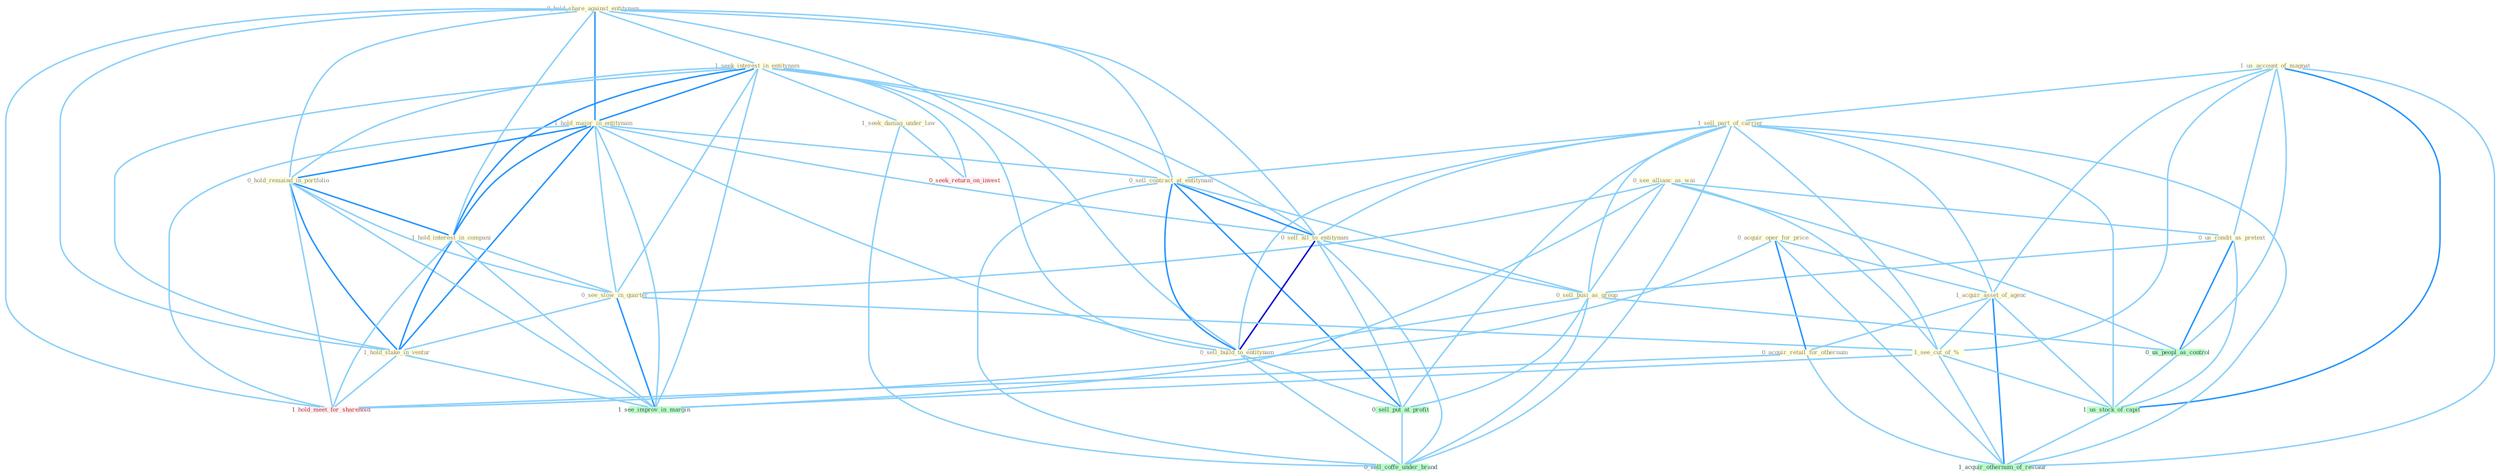 Graph G{ 
    node
    [shape=polygon,style=filled,width=.5,height=.06,color="#BDFCC9",fixedsize=true,fontsize=4,
    fontcolor="#2f4f4f"];
    {node
    [color="#ffffe0", fontcolor="#8b7d6b"] "0_see_allianc_as_wai " "0_hold_share_against_entitynam " "1_seek_interest_in_entitynam " "1_us_account_of_magnat " "1_hold_major_in_entitynam " "0_hold_remaind_in_portfolio " "1_sell_part_of_carrier " "0_us_condit_as_pretext " "0_sell_contract_at_entitynam " "0_sell_all_to_entitynam " "1_seek_damag_under_law " "1_hold_interest_in_compani " "0_see_slow_in_quarter " "0_acquir_oper_for_price " "1_hold_stake_in_ventur " "1_acquir_asset_of_agenc " "0_sell_busi_as_group " "0_sell_build_to_entitynam " "1_see_cut_of_% " "0_acquir_retail_for_othernum "}
{node [color="#fff0f5", fontcolor="#b22222"] "0_seek_return_on_invest " "1_hold_meet_for_sharehold "}
edge [color="#B0E2FF"];

	"0_see_allianc_as_wai " -- "0_us_condit_as_pretext " [w="1", color="#87cefa" ];
	"0_see_allianc_as_wai " -- "0_see_slow_in_quarter " [w="1", color="#87cefa" ];
	"0_see_allianc_as_wai " -- "0_sell_busi_as_group " [w="1", color="#87cefa" ];
	"0_see_allianc_as_wai " -- "1_see_cut_of_% " [w="1", color="#87cefa" ];
	"0_see_allianc_as_wai " -- "0_us_peopl_as_control " [w="1", color="#87cefa" ];
	"0_see_allianc_as_wai " -- "1_see_improv_in_margin " [w="1", color="#87cefa" ];
	"0_hold_share_against_entitynam " -- "1_seek_interest_in_entitynam " [w="1", color="#87cefa" ];
	"0_hold_share_against_entitynam " -- "1_hold_major_in_entitynam " [w="2", color="#1e90ff" , len=0.8];
	"0_hold_share_against_entitynam " -- "0_hold_remaind_in_portfolio " [w="1", color="#87cefa" ];
	"0_hold_share_against_entitynam " -- "0_sell_contract_at_entitynam " [w="1", color="#87cefa" ];
	"0_hold_share_against_entitynam " -- "0_sell_all_to_entitynam " [w="1", color="#87cefa" ];
	"0_hold_share_against_entitynam " -- "1_hold_interest_in_compani " [w="1", color="#87cefa" ];
	"0_hold_share_against_entitynam " -- "1_hold_stake_in_ventur " [w="1", color="#87cefa" ];
	"0_hold_share_against_entitynam " -- "0_sell_build_to_entitynam " [w="1", color="#87cefa" ];
	"0_hold_share_against_entitynam " -- "1_hold_meet_for_sharehold " [w="1", color="#87cefa" ];
	"1_seek_interest_in_entitynam " -- "1_hold_major_in_entitynam " [w="2", color="#1e90ff" , len=0.8];
	"1_seek_interest_in_entitynam " -- "0_hold_remaind_in_portfolio " [w="1", color="#87cefa" ];
	"1_seek_interest_in_entitynam " -- "0_sell_contract_at_entitynam " [w="1", color="#87cefa" ];
	"1_seek_interest_in_entitynam " -- "0_sell_all_to_entitynam " [w="1", color="#87cefa" ];
	"1_seek_interest_in_entitynam " -- "1_seek_damag_under_law " [w="1", color="#87cefa" ];
	"1_seek_interest_in_entitynam " -- "1_hold_interest_in_compani " [w="2", color="#1e90ff" , len=0.8];
	"1_seek_interest_in_entitynam " -- "0_see_slow_in_quarter " [w="1", color="#87cefa" ];
	"1_seek_interest_in_entitynam " -- "1_hold_stake_in_ventur " [w="1", color="#87cefa" ];
	"1_seek_interest_in_entitynam " -- "0_sell_build_to_entitynam " [w="1", color="#87cefa" ];
	"1_seek_interest_in_entitynam " -- "0_seek_return_on_invest " [w="1", color="#87cefa" ];
	"1_seek_interest_in_entitynam " -- "1_see_improv_in_margin " [w="1", color="#87cefa" ];
	"1_us_account_of_magnat " -- "1_sell_part_of_carrier " [w="1", color="#87cefa" ];
	"1_us_account_of_magnat " -- "0_us_condit_as_pretext " [w="1", color="#87cefa" ];
	"1_us_account_of_magnat " -- "1_acquir_asset_of_agenc " [w="1", color="#87cefa" ];
	"1_us_account_of_magnat " -- "1_see_cut_of_% " [w="1", color="#87cefa" ];
	"1_us_account_of_magnat " -- "0_us_peopl_as_control " [w="1", color="#87cefa" ];
	"1_us_account_of_magnat " -- "1_us_stock_of_capit " [w="2", color="#1e90ff" , len=0.8];
	"1_us_account_of_magnat " -- "1_acquir_othernum_of_restaur " [w="1", color="#87cefa" ];
	"1_hold_major_in_entitynam " -- "0_hold_remaind_in_portfolio " [w="2", color="#1e90ff" , len=0.8];
	"1_hold_major_in_entitynam " -- "0_sell_contract_at_entitynam " [w="1", color="#87cefa" ];
	"1_hold_major_in_entitynam " -- "0_sell_all_to_entitynam " [w="1", color="#87cefa" ];
	"1_hold_major_in_entitynam " -- "1_hold_interest_in_compani " [w="2", color="#1e90ff" , len=0.8];
	"1_hold_major_in_entitynam " -- "0_see_slow_in_quarter " [w="1", color="#87cefa" ];
	"1_hold_major_in_entitynam " -- "1_hold_stake_in_ventur " [w="2", color="#1e90ff" , len=0.8];
	"1_hold_major_in_entitynam " -- "0_sell_build_to_entitynam " [w="1", color="#87cefa" ];
	"1_hold_major_in_entitynam " -- "1_see_improv_in_margin " [w="1", color="#87cefa" ];
	"1_hold_major_in_entitynam " -- "1_hold_meet_for_sharehold " [w="1", color="#87cefa" ];
	"0_hold_remaind_in_portfolio " -- "1_hold_interest_in_compani " [w="2", color="#1e90ff" , len=0.8];
	"0_hold_remaind_in_portfolio " -- "0_see_slow_in_quarter " [w="1", color="#87cefa" ];
	"0_hold_remaind_in_portfolio " -- "1_hold_stake_in_ventur " [w="2", color="#1e90ff" , len=0.8];
	"0_hold_remaind_in_portfolio " -- "1_see_improv_in_margin " [w="1", color="#87cefa" ];
	"0_hold_remaind_in_portfolio " -- "1_hold_meet_for_sharehold " [w="1", color="#87cefa" ];
	"1_sell_part_of_carrier " -- "0_sell_contract_at_entitynam " [w="1", color="#87cefa" ];
	"1_sell_part_of_carrier " -- "0_sell_all_to_entitynam " [w="1", color="#87cefa" ];
	"1_sell_part_of_carrier " -- "1_acquir_asset_of_agenc " [w="1", color="#87cefa" ];
	"1_sell_part_of_carrier " -- "0_sell_busi_as_group " [w="1", color="#87cefa" ];
	"1_sell_part_of_carrier " -- "0_sell_build_to_entitynam " [w="1", color="#87cefa" ];
	"1_sell_part_of_carrier " -- "1_see_cut_of_% " [w="1", color="#87cefa" ];
	"1_sell_part_of_carrier " -- "0_sell_put_at_profit " [w="1", color="#87cefa" ];
	"1_sell_part_of_carrier " -- "1_us_stock_of_capit " [w="1", color="#87cefa" ];
	"1_sell_part_of_carrier " -- "0_sell_coffe_under_brand " [w="1", color="#87cefa" ];
	"1_sell_part_of_carrier " -- "1_acquir_othernum_of_restaur " [w="1", color="#87cefa" ];
	"0_us_condit_as_pretext " -- "0_sell_busi_as_group " [w="1", color="#87cefa" ];
	"0_us_condit_as_pretext " -- "0_us_peopl_as_control " [w="2", color="#1e90ff" , len=0.8];
	"0_us_condit_as_pretext " -- "1_us_stock_of_capit " [w="1", color="#87cefa" ];
	"0_sell_contract_at_entitynam " -- "0_sell_all_to_entitynam " [w="2", color="#1e90ff" , len=0.8];
	"0_sell_contract_at_entitynam " -- "0_sell_busi_as_group " [w="1", color="#87cefa" ];
	"0_sell_contract_at_entitynam " -- "0_sell_build_to_entitynam " [w="2", color="#1e90ff" , len=0.8];
	"0_sell_contract_at_entitynam " -- "0_sell_put_at_profit " [w="2", color="#1e90ff" , len=0.8];
	"0_sell_contract_at_entitynam " -- "0_sell_coffe_under_brand " [w="1", color="#87cefa" ];
	"0_sell_all_to_entitynam " -- "0_sell_busi_as_group " [w="1", color="#87cefa" ];
	"0_sell_all_to_entitynam " -- "0_sell_build_to_entitynam " [w="3", color="#0000cd" , len=0.6];
	"0_sell_all_to_entitynam " -- "0_sell_put_at_profit " [w="1", color="#87cefa" ];
	"0_sell_all_to_entitynam " -- "0_sell_coffe_under_brand " [w="1", color="#87cefa" ];
	"1_seek_damag_under_law " -- "0_seek_return_on_invest " [w="1", color="#87cefa" ];
	"1_seek_damag_under_law " -- "0_sell_coffe_under_brand " [w="1", color="#87cefa" ];
	"1_hold_interest_in_compani " -- "0_see_slow_in_quarter " [w="1", color="#87cefa" ];
	"1_hold_interest_in_compani " -- "1_hold_stake_in_ventur " [w="2", color="#1e90ff" , len=0.8];
	"1_hold_interest_in_compani " -- "1_see_improv_in_margin " [w="1", color="#87cefa" ];
	"1_hold_interest_in_compani " -- "1_hold_meet_for_sharehold " [w="1", color="#87cefa" ];
	"0_see_slow_in_quarter " -- "1_hold_stake_in_ventur " [w="1", color="#87cefa" ];
	"0_see_slow_in_quarter " -- "1_see_cut_of_% " [w="1", color="#87cefa" ];
	"0_see_slow_in_quarter " -- "1_see_improv_in_margin " [w="2", color="#1e90ff" , len=0.8];
	"0_acquir_oper_for_price " -- "1_acquir_asset_of_agenc " [w="1", color="#87cefa" ];
	"0_acquir_oper_for_price " -- "0_acquir_retail_for_othernum " [w="2", color="#1e90ff" , len=0.8];
	"0_acquir_oper_for_price " -- "1_hold_meet_for_sharehold " [w="1", color="#87cefa" ];
	"0_acquir_oper_for_price " -- "1_acquir_othernum_of_restaur " [w="1", color="#87cefa" ];
	"1_hold_stake_in_ventur " -- "1_see_improv_in_margin " [w="1", color="#87cefa" ];
	"1_hold_stake_in_ventur " -- "1_hold_meet_for_sharehold " [w="1", color="#87cefa" ];
	"1_acquir_asset_of_agenc " -- "1_see_cut_of_% " [w="1", color="#87cefa" ];
	"1_acquir_asset_of_agenc " -- "0_acquir_retail_for_othernum " [w="1", color="#87cefa" ];
	"1_acquir_asset_of_agenc " -- "1_us_stock_of_capit " [w="1", color="#87cefa" ];
	"1_acquir_asset_of_agenc " -- "1_acquir_othernum_of_restaur " [w="2", color="#1e90ff" , len=0.8];
	"0_sell_busi_as_group " -- "0_sell_build_to_entitynam " [w="1", color="#87cefa" ];
	"0_sell_busi_as_group " -- "0_us_peopl_as_control " [w="1", color="#87cefa" ];
	"0_sell_busi_as_group " -- "0_sell_put_at_profit " [w="1", color="#87cefa" ];
	"0_sell_busi_as_group " -- "0_sell_coffe_under_brand " [w="1", color="#87cefa" ];
	"0_sell_build_to_entitynam " -- "0_sell_put_at_profit " [w="1", color="#87cefa" ];
	"0_sell_build_to_entitynam " -- "0_sell_coffe_under_brand " [w="1", color="#87cefa" ];
	"1_see_cut_of_% " -- "1_us_stock_of_capit " [w="1", color="#87cefa" ];
	"1_see_cut_of_% " -- "1_see_improv_in_margin " [w="1", color="#87cefa" ];
	"1_see_cut_of_% " -- "1_acquir_othernum_of_restaur " [w="1", color="#87cefa" ];
	"0_acquir_retail_for_othernum " -- "1_hold_meet_for_sharehold " [w="1", color="#87cefa" ];
	"0_acquir_retail_for_othernum " -- "1_acquir_othernum_of_restaur " [w="1", color="#87cefa" ];
	"0_us_peopl_as_control " -- "1_us_stock_of_capit " [w="1", color="#87cefa" ];
	"0_sell_put_at_profit " -- "0_sell_coffe_under_brand " [w="1", color="#87cefa" ];
	"1_us_stock_of_capit " -- "1_acquir_othernum_of_restaur " [w="1", color="#87cefa" ];
}